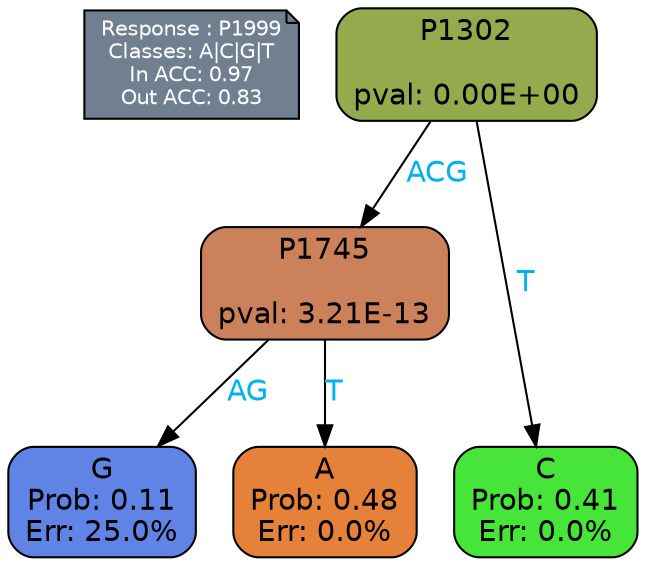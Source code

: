digraph Tree {
node [shape=box, style="filled, rounded", color="black", fontname=helvetica] ;
graph [ranksep=equally, splines=polylines, bgcolor=transparent, dpi=600] ;
edge [fontname=helvetica] ;
LEGEND [label="Response : P1999
Classes: A|C|G|T
In ACC: 0.97
Out ACC: 0.83
",shape=note,align=left,style=filled,fillcolor="slategray",fontcolor="white",fontsize=10];1 [label="P1302

pval: 0.00E+00", fillcolor="#95aa4c"] ;
2 [label="P1745

pval: 3.21E-13", fillcolor="#cb8159"] ;
3 [label="G
Prob: 0.11
Err: 25.0%", fillcolor="#6084e5"] ;
4 [label="A
Prob: 0.48
Err: 0.0%", fillcolor="#e58139"] ;
5 [label="C
Prob: 0.41
Err: 0.0%", fillcolor="#47e539"] ;
1 -> 2 [label="ACG",fontcolor=deepskyblue2] ;
1 -> 5 [label="T",fontcolor=deepskyblue2] ;
2 -> 3 [label="AG",fontcolor=deepskyblue2] ;
2 -> 4 [label="T",fontcolor=deepskyblue2] ;
{rank = same; 3;4;5;}{rank = same; LEGEND;1;}}